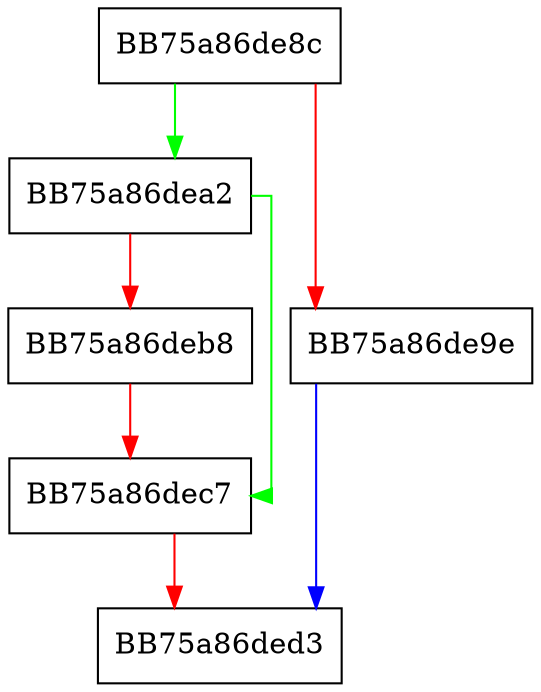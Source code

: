 digraph FreeBmContext {
  node [shape="box"];
  graph [splines=ortho];
  BB75a86de8c -> BB75a86dea2 [color="green"];
  BB75a86de8c -> BB75a86de9e [color="red"];
  BB75a86de9e -> BB75a86ded3 [color="blue"];
  BB75a86dea2 -> BB75a86dec7 [color="green"];
  BB75a86dea2 -> BB75a86deb8 [color="red"];
  BB75a86deb8 -> BB75a86dec7 [color="red"];
  BB75a86dec7 -> BB75a86ded3 [color="red"];
}